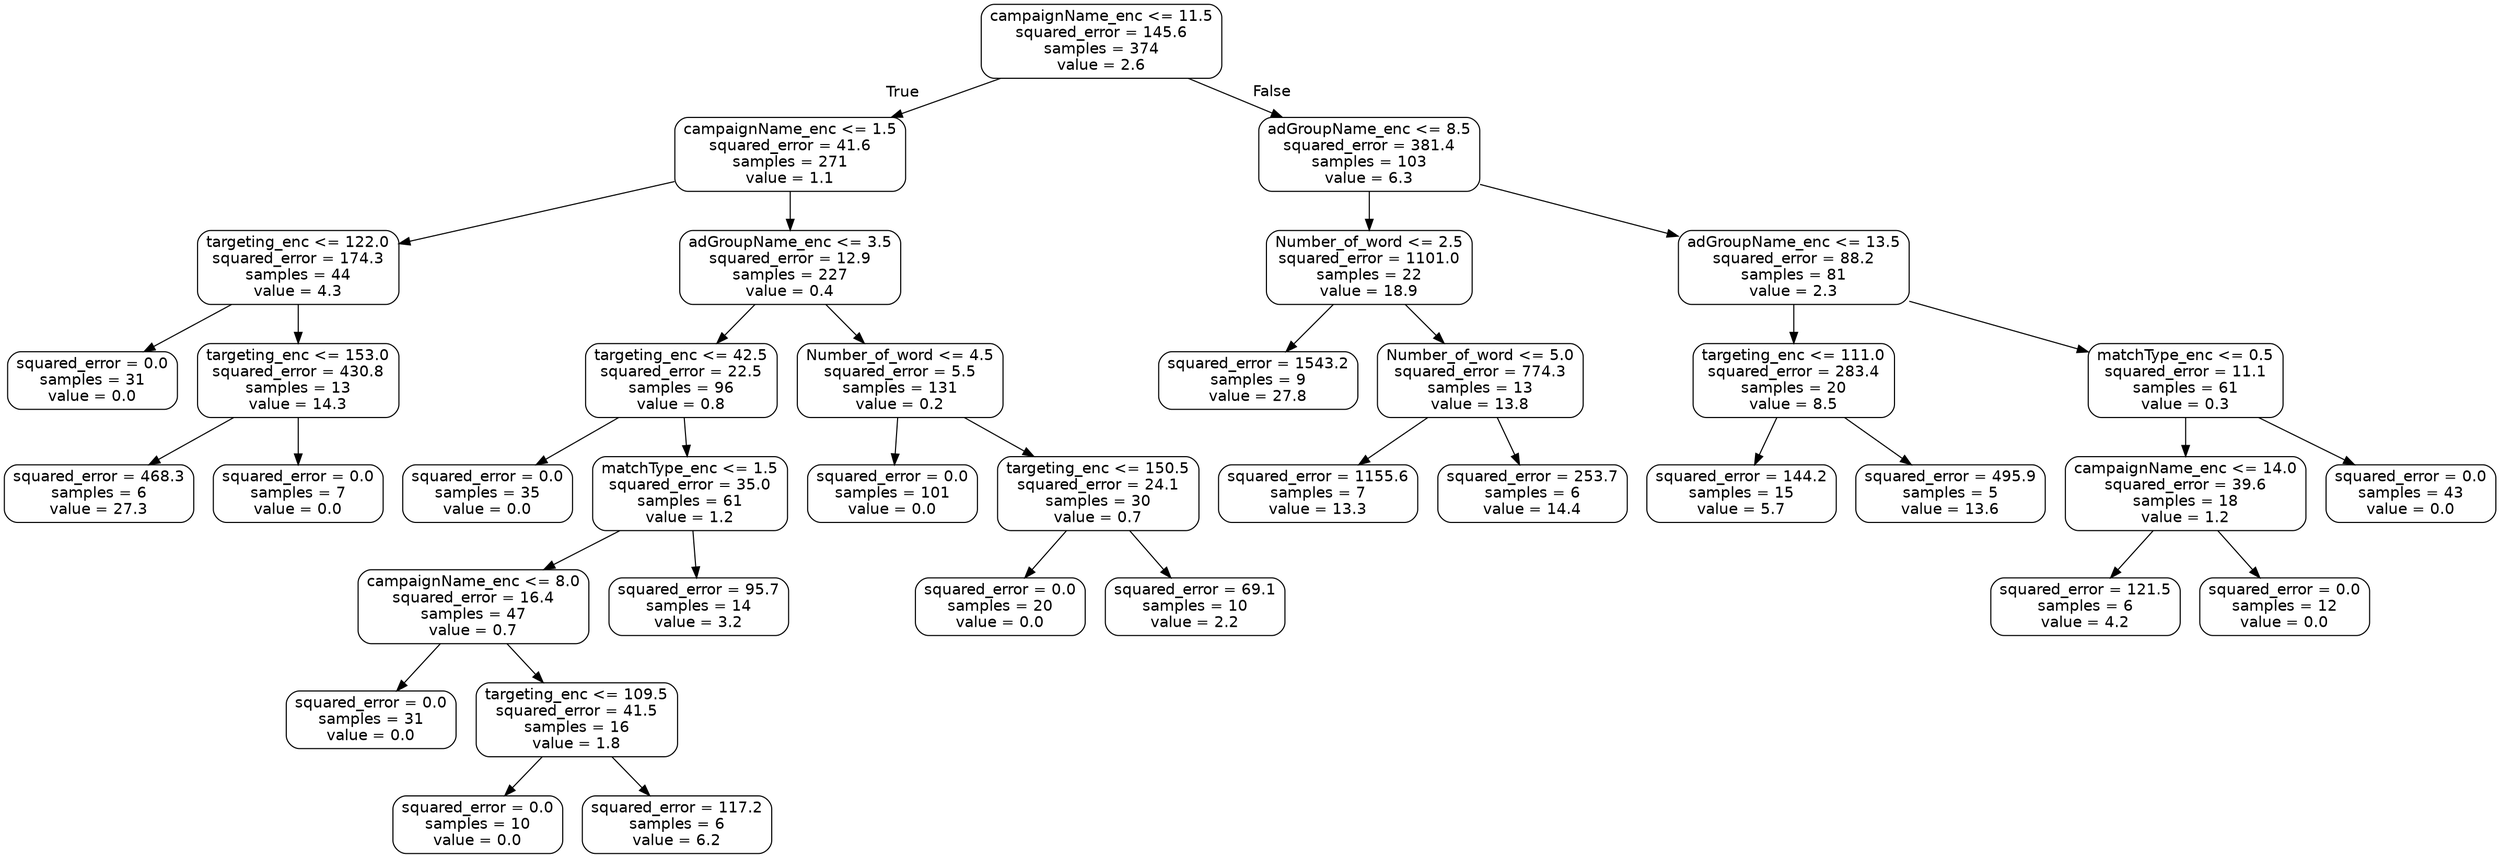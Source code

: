 digraph Tree {
node [shape=box, style="rounded", color="black", fontname="helvetica"] ;
edge [fontname="helvetica"] ;
0 [label="campaignName_enc <= 11.5\nsquared_error = 145.6\nsamples = 374\nvalue = 2.6"] ;
1 [label="campaignName_enc <= 1.5\nsquared_error = 41.6\nsamples = 271\nvalue = 1.1"] ;
0 -> 1 [labeldistance=2.5, labelangle=45, headlabel="True"] ;
2 [label="targeting_enc <= 122.0\nsquared_error = 174.3\nsamples = 44\nvalue = 4.3"] ;
1 -> 2 ;
3 [label="squared_error = 0.0\nsamples = 31\nvalue = 0.0"] ;
2 -> 3 ;
4 [label="targeting_enc <= 153.0\nsquared_error = 430.8\nsamples = 13\nvalue = 14.3"] ;
2 -> 4 ;
5 [label="squared_error = 468.3\nsamples = 6\nvalue = 27.3"] ;
4 -> 5 ;
6 [label="squared_error = 0.0\nsamples = 7\nvalue = 0.0"] ;
4 -> 6 ;
7 [label="adGroupName_enc <= 3.5\nsquared_error = 12.9\nsamples = 227\nvalue = 0.4"] ;
1 -> 7 ;
8 [label="targeting_enc <= 42.5\nsquared_error = 22.5\nsamples = 96\nvalue = 0.8"] ;
7 -> 8 ;
9 [label="squared_error = 0.0\nsamples = 35\nvalue = 0.0"] ;
8 -> 9 ;
10 [label="matchType_enc <= 1.5\nsquared_error = 35.0\nsamples = 61\nvalue = 1.2"] ;
8 -> 10 ;
11 [label="campaignName_enc <= 8.0\nsquared_error = 16.4\nsamples = 47\nvalue = 0.7"] ;
10 -> 11 ;
12 [label="squared_error = 0.0\nsamples = 31\nvalue = 0.0"] ;
11 -> 12 ;
13 [label="targeting_enc <= 109.5\nsquared_error = 41.5\nsamples = 16\nvalue = 1.8"] ;
11 -> 13 ;
14 [label="squared_error = 0.0\nsamples = 10\nvalue = 0.0"] ;
13 -> 14 ;
15 [label="squared_error = 117.2\nsamples = 6\nvalue = 6.2"] ;
13 -> 15 ;
16 [label="squared_error = 95.7\nsamples = 14\nvalue = 3.2"] ;
10 -> 16 ;
17 [label="Number_of_word <= 4.5\nsquared_error = 5.5\nsamples = 131\nvalue = 0.2"] ;
7 -> 17 ;
18 [label="squared_error = 0.0\nsamples = 101\nvalue = 0.0"] ;
17 -> 18 ;
19 [label="targeting_enc <= 150.5\nsquared_error = 24.1\nsamples = 30\nvalue = 0.7"] ;
17 -> 19 ;
20 [label="squared_error = 0.0\nsamples = 20\nvalue = 0.0"] ;
19 -> 20 ;
21 [label="squared_error = 69.1\nsamples = 10\nvalue = 2.2"] ;
19 -> 21 ;
22 [label="adGroupName_enc <= 8.5\nsquared_error = 381.4\nsamples = 103\nvalue = 6.3"] ;
0 -> 22 [labeldistance=2.5, labelangle=-45, headlabel="False"] ;
23 [label="Number_of_word <= 2.5\nsquared_error = 1101.0\nsamples = 22\nvalue = 18.9"] ;
22 -> 23 ;
24 [label="squared_error = 1543.2\nsamples = 9\nvalue = 27.8"] ;
23 -> 24 ;
25 [label="Number_of_word <= 5.0\nsquared_error = 774.3\nsamples = 13\nvalue = 13.8"] ;
23 -> 25 ;
26 [label="squared_error = 1155.6\nsamples = 7\nvalue = 13.3"] ;
25 -> 26 ;
27 [label="squared_error = 253.7\nsamples = 6\nvalue = 14.4"] ;
25 -> 27 ;
28 [label="adGroupName_enc <= 13.5\nsquared_error = 88.2\nsamples = 81\nvalue = 2.3"] ;
22 -> 28 ;
29 [label="targeting_enc <= 111.0\nsquared_error = 283.4\nsamples = 20\nvalue = 8.5"] ;
28 -> 29 ;
30 [label="squared_error = 144.2\nsamples = 15\nvalue = 5.7"] ;
29 -> 30 ;
31 [label="squared_error = 495.9\nsamples = 5\nvalue = 13.6"] ;
29 -> 31 ;
32 [label="matchType_enc <= 0.5\nsquared_error = 11.1\nsamples = 61\nvalue = 0.3"] ;
28 -> 32 ;
33 [label="campaignName_enc <= 14.0\nsquared_error = 39.6\nsamples = 18\nvalue = 1.2"] ;
32 -> 33 ;
34 [label="squared_error = 121.5\nsamples = 6\nvalue = 4.2"] ;
33 -> 34 ;
35 [label="squared_error = 0.0\nsamples = 12\nvalue = 0.0"] ;
33 -> 35 ;
36 [label="squared_error = 0.0\nsamples = 43\nvalue = 0.0"] ;
32 -> 36 ;
}